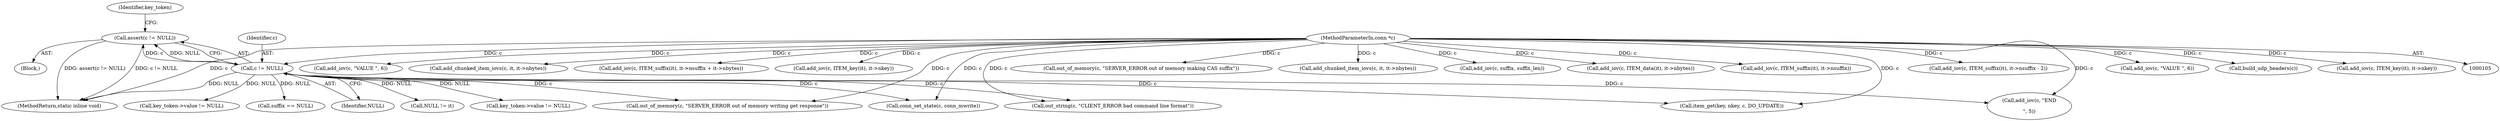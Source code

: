digraph "0_memcached_a8c4a82787b8b6c256d61bd5c42fb7f92d1bae00@API" {
"1000126" [label="(Call,assert(c != NULL))"];
"1000127" [label="(Call,c != NULL)"];
"1000106" [label="(MethodParameterIn,conn *c)"];
"1000186" [label="(Call,NULL != it)"];
"1000452" [label="(Call,add_iov(c, \"VALUE \", 6))"];
"1000315" [label="(Call,suffix == NULL)"];
"1000129" [label="(Identifier,NULL)"];
"1000422" [label="(Call,add_chunked_item_iovs(c, it, it->nbytes))"];
"1000481" [label="(Call,add_iov(c, ITEM_suffix(it), it->nsuffix + it->nbytes))"];
"1000369" [label="(Call,add_iov(c, ITEM_key(it), it->nkey))"];
"1000173" [label="(Call,item_get(key, nkey, c, DO_UPDATE))"];
"1000756" [label="(MethodReturn,static inline void)"];
"1000128" [label="(Identifier,c)"];
"1000135" [label="(Identifier,key_token)"];
"1000743" [label="(Call,out_of_memory(c, \"SERVER_ERROR out of memory writing get response\"))"];
"1000748" [label="(Call,conn_set_state(c, conn_mwrite))"];
"1000127" [label="(Call,c != NULL)"];
"1000106" [label="(MethodParameterIn,conn *c)"];
"1000325" [label="(Call,out_of_memory(c, \"SERVER_ERROR out of memory making CAS suffix\"))"];
"1000510" [label="(Call,add_chunked_item_iovs(c, it, it->nbytes))"];
"1000394" [label="(Call,add_iov(c, suffix, suffix_len))"];
"1000412" [label="(Call,add_iov(c, ITEM_data(it), it->nbytes))"];
"1000501" [label="(Call,add_iov(c, ITEM_suffix(it), it->nsuffix))"];
"1000126" [label="(Call,assert(c != NULL))"];
"1000383" [label="(Call,add_iov(c, ITEM_suffix(it), it->nsuffix - 2))"];
"1000154" [label="(Call,out_string(c, \"CLIENT_ERROR bad command line format\"))"];
"1000721" [label="(Call,key_token->value != NULL)"];
"1000110" [label="(Block,)"];
"1000728" [label="(Call,add_iov(c, \"END\r\n\", 5))"];
"1000362" [label="(Call,add_iov(c, \"VALUE \", 6))"];
"1000653" [label="(Call,key_token->value != NULL)"];
"1000739" [label="(Call,build_udp_headers(c))"];
"1000458" [label="(Call,add_iov(c, ITEM_key(it), it->nkey))"];
"1000126" -> "1000110"  [label="AST: "];
"1000126" -> "1000127"  [label="CFG: "];
"1000127" -> "1000126"  [label="AST: "];
"1000135" -> "1000126"  [label="CFG: "];
"1000126" -> "1000756"  [label="DDG: assert(c != NULL)"];
"1000126" -> "1000756"  [label="DDG: c != NULL"];
"1000127" -> "1000126"  [label="DDG: c"];
"1000127" -> "1000126"  [label="DDG: NULL"];
"1000127" -> "1000129"  [label="CFG: "];
"1000128" -> "1000127"  [label="AST: "];
"1000129" -> "1000127"  [label="AST: "];
"1000127" -> "1000756"  [label="DDG: NULL"];
"1000106" -> "1000127"  [label="DDG: c"];
"1000127" -> "1000154"  [label="DDG: c"];
"1000127" -> "1000173"  [label="DDG: c"];
"1000127" -> "1000186"  [label="DDG: NULL"];
"1000127" -> "1000315"  [label="DDG: NULL"];
"1000127" -> "1000653"  [label="DDG: NULL"];
"1000127" -> "1000721"  [label="DDG: NULL"];
"1000127" -> "1000728"  [label="DDG: c"];
"1000127" -> "1000743"  [label="DDG: c"];
"1000127" -> "1000748"  [label="DDG: c"];
"1000106" -> "1000105"  [label="AST: "];
"1000106" -> "1000756"  [label="DDG: c"];
"1000106" -> "1000154"  [label="DDG: c"];
"1000106" -> "1000173"  [label="DDG: c"];
"1000106" -> "1000325"  [label="DDG: c"];
"1000106" -> "1000362"  [label="DDG: c"];
"1000106" -> "1000369"  [label="DDG: c"];
"1000106" -> "1000383"  [label="DDG: c"];
"1000106" -> "1000394"  [label="DDG: c"];
"1000106" -> "1000412"  [label="DDG: c"];
"1000106" -> "1000422"  [label="DDG: c"];
"1000106" -> "1000452"  [label="DDG: c"];
"1000106" -> "1000458"  [label="DDG: c"];
"1000106" -> "1000481"  [label="DDG: c"];
"1000106" -> "1000501"  [label="DDG: c"];
"1000106" -> "1000510"  [label="DDG: c"];
"1000106" -> "1000728"  [label="DDG: c"];
"1000106" -> "1000739"  [label="DDG: c"];
"1000106" -> "1000743"  [label="DDG: c"];
"1000106" -> "1000748"  [label="DDG: c"];
}
